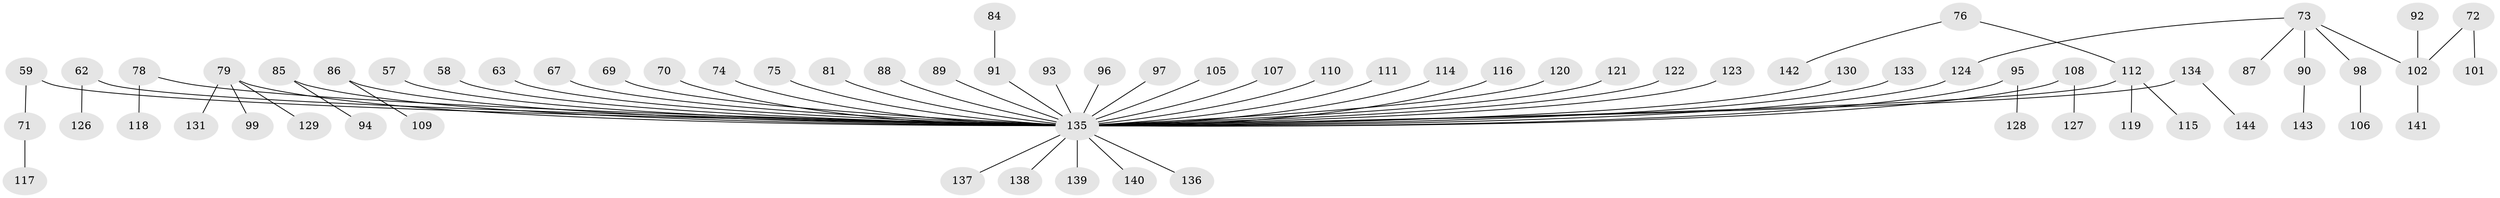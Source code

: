 // original degree distribution, {11: 0.006944444444444444, 3: 0.11805555555555555, 2: 0.2222222222222222, 5: 0.027777777777777776, 4: 0.09027777777777778, 6: 0.006944444444444444, 7: 0.006944444444444444, 1: 0.5208333333333334}
// Generated by graph-tools (version 1.1) at 2025/53/03/09/25 04:53:16]
// undirected, 72 vertices, 71 edges
graph export_dot {
graph [start="1"]
  node [color=gray90,style=filled];
  57;
  58;
  59;
  62;
  63;
  67;
  69;
  70;
  71;
  72;
  73 [super="+24+17"];
  74;
  75;
  76;
  78;
  79;
  81;
  84;
  85;
  86;
  87;
  88;
  89;
  90;
  91 [super="+27"];
  92;
  93;
  94;
  95;
  96;
  97;
  98;
  99;
  101;
  102 [super="+20+26"];
  105;
  106;
  107;
  108 [super="+28+48"];
  109;
  110;
  111;
  112 [super="+11+23+60"];
  114;
  115;
  116;
  117;
  118;
  119;
  120;
  121;
  122;
  123;
  124 [super="+61"];
  126;
  127;
  128;
  129;
  130;
  131;
  133;
  134;
  135 [super="+38+132+56"];
  136;
  137;
  138 [super="+42"];
  139;
  140;
  141;
  142;
  143;
  144;
  57 -- 135;
  58 -- 135;
  59 -- 71;
  59 -- 135;
  62 -- 126;
  62 -- 135;
  63 -- 135;
  67 -- 135;
  69 -- 135;
  70 -- 135;
  71 -- 117;
  72 -- 101;
  72 -- 102;
  73 -- 98;
  73 -- 87;
  73 -- 90;
  73 -- 102;
  73 -- 124;
  74 -- 135;
  75 -- 135;
  76 -- 142;
  76 -- 112;
  78 -- 118;
  78 -- 135;
  79 -- 99;
  79 -- 129;
  79 -- 131;
  79 -- 135;
  81 -- 135;
  84 -- 91;
  85 -- 94;
  85 -- 135;
  86 -- 109;
  86 -- 135;
  88 -- 135;
  89 -- 135;
  90 -- 143;
  91 -- 135;
  92 -- 102;
  93 -- 135;
  95 -- 128;
  95 -- 135;
  96 -- 135;
  97 -- 135;
  98 -- 106;
  102 -- 141;
  105 -- 135;
  107 -- 135;
  108 -- 127;
  108 -- 135;
  110 -- 135;
  111 -- 135;
  112 -- 115;
  112 -- 119;
  112 -- 135;
  114 -- 135;
  116 -- 135;
  120 -- 135;
  121 -- 135;
  122 -- 135;
  123 -- 135;
  124 -- 135;
  130 -- 135;
  133 -- 135;
  134 -- 144;
  134 -- 135;
  135 -- 138;
  135 -- 136;
  135 -- 137;
  135 -- 139;
  135 -- 140;
}
